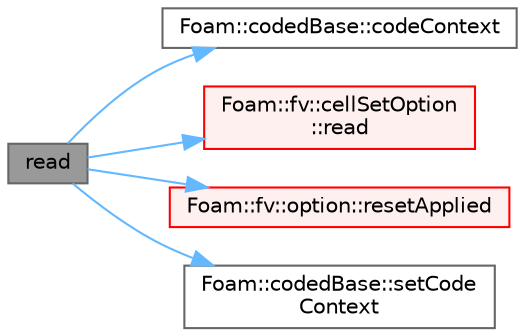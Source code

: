digraph "read"
{
 // LATEX_PDF_SIZE
  bgcolor="transparent";
  edge [fontname=Helvetica,fontsize=10,labelfontname=Helvetica,labelfontsize=10];
  node [fontname=Helvetica,fontsize=10,shape=box,height=0.2,width=0.4];
  rankdir="LR";
  Node1 [id="Node000001",label="read",height=0.2,width=0.4,color="gray40", fillcolor="grey60", style="filled", fontcolor="black",tooltip=" "];
  Node1 -> Node2 [id="edge1_Node000001_Node000002",color="steelblue1",style="solid",tooltip=" "];
  Node2 [id="Node000002",label="Foam::codedBase::codeContext",height=0.2,width=0.4,color="grey40", fillcolor="white", style="filled",URL="$classFoam_1_1codedBase.html#aec5892e1ef8ae8b0f176af8956337337",tooltip=" "];
  Node1 -> Node3 [id="edge2_Node000001_Node000003",color="steelblue1",style="solid",tooltip=" "];
  Node3 [id="Node000003",label="Foam::fv::cellSetOption\l::read",height=0.2,width=0.4,color="red", fillcolor="#FFF0F0", style="filled",URL="$classFoam_1_1fv_1_1cellSetOption.html#a6ce0c64db98eb6144d363dbfc86104eb",tooltip=" "];
  Node1 -> Node7 [id="edge3_Node000001_Node000007",color="steelblue1",style="solid",tooltip=" "];
  Node7 [id="Node000007",label="Foam::fv::option::resetApplied",height=0.2,width=0.4,color="red", fillcolor="#FFF0F0", style="filled",URL="$classFoam_1_1fv_1_1option.html#ab1a7ad8aae64f940b75d436f33e77a6f",tooltip=" "];
  Node1 -> Node11 [id="edge4_Node000001_Node000011",color="steelblue1",style="solid",tooltip=" "];
  Node11 [id="Node000011",label="Foam::codedBase::setCode\lContext",height=0.2,width=0.4,color="grey40", fillcolor="white", style="filled",URL="$classFoam_1_1codedBase.html#a4a7882d736a12f44d4cb311d7b29e34b",tooltip=" "];
}
